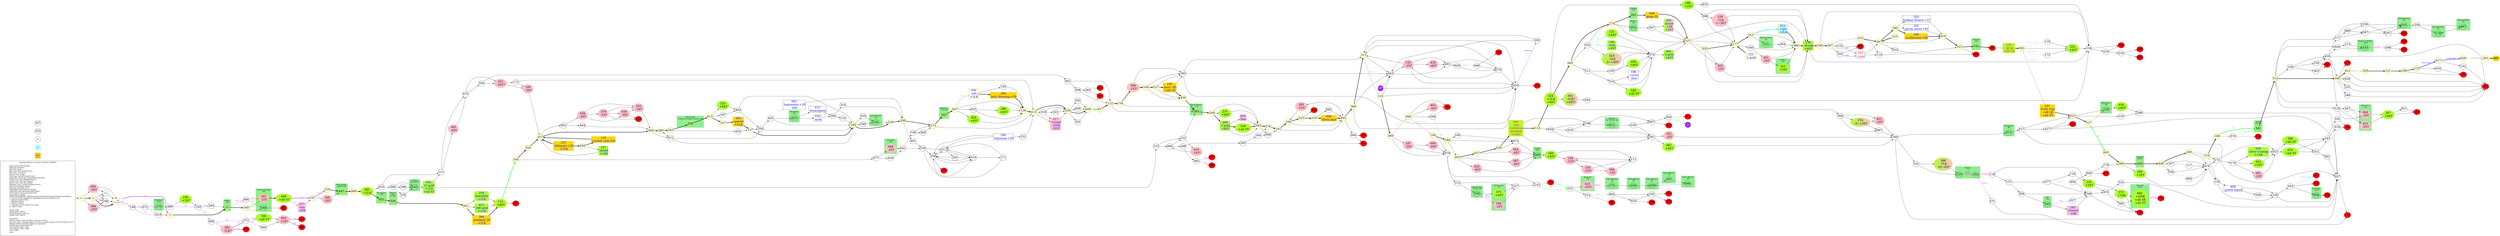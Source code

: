 digraph "Fighting Fantasy: Creature of Havoc" {
	// graph defaults
	rankdir=LR
	mclimit=50
	nodesep=.3 // changes horizontal separation of nodes
	ranksep=.4 // changes vertical separation of nodes
	node [height=.7
		width=.7
		shape=ellipse
		margin=0]
	edge[weight=5]

	// a box for a graph label
	// note that you can override the defaults set above
	title [label = "Fighting Fantasy: Creature of Havoc 24/04/05\n\n \
		Light Green Fill: Benefits\l \
		Pink Fill: Penalties\l \
		Red Fill: Death\l \
		Blue Text: Key Items/Events\l \
		Red Text: Lost Items\l \
		Purple Text: Shops\l \
		Blue Line: Forced Items/Events\l \
		Light Blue Text/Line: Optional Items/Events\l \
		Purple Line: Dice Related Events\l \
		Green Line: Stat Test Passed\l \
		Brown Line: Stat Test Failed\l \
		Magenta Line: Combat Related Events\l \
		Grey Line: Hidden Option\l \
		Red Line: Possible Error\l \
		Gold/Yellow Fill: Required Nodes\l \
		Light Blue Fill: Recommended Nodes\l \
		Gold Outline: Recommended Path\l \
		Green Box: Combat\l \
		SK/ST/LK/AS/AR/TM: Skill/Stamina/Luck/Attack Strength/Attack Round/Time\l \
		?: Chance of this happening, depending on instructions in text\l \
		*: Special Combat Rules\l \
		-: Negative Status\l \
		+: Positive Status\l \
		^: Damage can be reduced by items\l \
		@: Take 2 items\l\l \
		Starts with:\l \
		Initial Skill: 1d6+6\l \
		Initial Stamina: 2d6+12\l \
		Initial Luck: 1d6+6\l\l \
		Comments:\l \
		Wizard version intro contains numerous errors.\l \
		You only take 1 damage when you lose an attack round, and luck reduces it to 0.\l \
		Rolling double instantly defeats an opponent.\l \
		shield: ignore door bash-1ST\l \
		sack: ignore take 1 item\l \
		breastplate: -1SK, +2AS\l \
		nuts: +4ST\l \
		none\l \
		"
		shape = "box"
		margin = 0.1]

	subgraph Required {
		node [style = "filled" color = "gold" fillcolor = "gold" fontcolor = "blue" shape = "rect"]

		056
		106
		110
		141
		192
		237
		283
		306
		360
		438
		460 [fontcolor = "black" shape = "octagon"]
	}

	subgraph Required2 {
		node [style = "filled" color = "gold2" fillcolor = "gold2" fontcolor = "blue" shape = "rect"]
		req2
	}

	subgraph Recommended {
		node [penwidth = 3 color = "gold"]


		001
		185
		399 [shape = "rect" fontcolor = "blue"]
		308
		205
		160
		292
		446 [style = "filled" fillcolor = "greenyellow"]
		101
		234
		447
		089
		382 [style = "filled" fillcolor = "greenyellow"]
		051
		320
		281
		306
		115 [style = "filled" fillcolor = "greenyellow"]
		166
		358
		257
		237
		458
		110
		257
		309
		280
		342
		258
		013
		147
		283
		137
		144
		239
		298
		373
		241
		007
		200
		360
		138
		015
		436
		049
		457
		122
		154
		396 [style = "filled" fillcolor = "pink"]
		100
		327
		192
		450
		263
		209
		249 [style = "filled" fillcolor = "greenyellow"]
		318 [style = "filled" fillcolor = "greenyellow"]
		293
		276
		161
		104
		323
		220
		056 [shape = "rect" fontcolor = "blue"]
		405
		300
		213
		233
		369
		090
		140
		184
		003
		437
		038
		442 [style = "filled" fillcolor = "greenyellow"]
		123
		324 [style = "filled" fillcolor = "greenyellow"]
		095
		274
		291
		438
		107
		055
		177
		125 [shape = "rect" fontcolor = "blue"]
		177
		252
		011 [style = "filled" fillcolor = "paleturquoise1"]
		386
		130 [style = "filled" fillcolor = "greenyellow"]
		190
		307
		255
		267
		215
		267
		380
		106
		018
		315
		145
		287 [style = "filled" fillcolor = "red"]
		235 [style = "filled" fillcolor = "greenyellow"]
		092
		141
		423
		127
		005
		366
		429
		448
		269
		219
		189
		341
		312
		346
		422
		329
		121
		199
		133
		417
		028
		361
		460
	}
	
	subgraph Optional {
		node [style = "filled" color = "paleturquoise1" fillcolor = "paleturquoise1" fontcolor = "blue" shape = "rect"]
		opt
		011
	}

	subgraph Combat {
		style = "filled" color = "palegreen2"

		subgraph cluster_HOBBIT {
			label = "Hobbit\n 5/6"
			205
		}

		subgraph cluster_ARMOURED_KNIGHT {
			label = "Armoured Knight\n 8/9"
			048
			292 [style = "filled" fillcolor = "pink" label = "\N\n -2ST"]
		}
		
		subgraph cluster_CLAWBEAST {
			label = "Clawbeast\n 9/14"
			170
		}
		
		subgraph cluster_FLESH_FEEDER {
			label = "Flesh-Feeder\n 6/6 6/7 6/6"
			447
		}

		subgraph cluster_STRONGARM {
			label = "Strongarm\n 7/8"
			051
		}
		
		subgraph cluster_WARRIOR_THIEF {
			label = "Warrior\n Thief\n 7/7 8/6"
			320
		}

		subgraph cluster_WARRIOR_FIGHTER_IN_LEATHER_ARMOR {
			label = "Warrior 8/9\n Fighter in Leather Armour 7/8"
			258
		}
		
		subgraph cluster_HOBBIT2 {
			label = "Hobbit\n 6/6 5/6 6/7"
			042
		}
		
		subgraph cluster_MANIC_BEAST {
			label = "Manic Beast*\n 7/8"
			263
		}
		
		subgraph cluster_DEVOURER {
			label = "Devourer\n 10/8"
			088 [style = "filled" color = "pink" label = "\N\n -2ST"]
		}
		
		subgraph cluster_GIANT_HORNET {
			label = "Giant Hornet*\n 6/7"
			332
		}

		subgraph cluster_BLOOD_ORC {
			label = "Blood Orc\n 7/7 7/8"
			241
		}
		
		subgraph cluster_RHINO_MAN {
			label = "Rhino-Man\n 8/9"
			357
		}
		
		subgraph cluster_CARRION_BUG {
			label = "Carrion Bug\n 7/6 8/5 7/5"
			356
		}

		subgraph cluster_CARRION_BUG2 {
			label = "Carrion Bug\n 7/6"
			240 [style = "filled" color = "pink" label = "\N\n -2ST"]
			375 [style = "filled" color = "greenyellow" label = "\N\n +4ST"]
		}
		
		subgraph cluster_BLACK_ELF {
			label = "Black Elf\n 7/6"
			425 [style = "filled" color = "pink" label = "\N\n -1ST!"]
		}
		
		subgraph cluster_CHAOS_WARRIOR {
			label = "Chaos Warrior\n 9/8"
			275
		}
		
		subgraph cluster_CHAOS_WARRIOR2 {
			label = "Chaos Warrior\n 8/7"
			256
		}
		
		subgraph cluster_CHAOS_WARRIOR3 {
			label = "Chaos Warrior\n 9/7"
			039
		}
		
		subgraph cluster_CHAOS_WARRIOR4 {
			label = "Chaos Warrior\n 7/8"
			397
		}
		
		subgraph cluster_CHAOS_WARRIOR5 {
			label = "Chaos Warrior\n 8/8"
			046
		}
		
		subgraph cluster_GUARD {
			label = "Guard\n 9/10"
			098
		}
		
		subgraph cluster_ZOMBIE {
			label = "Zombie\n 6/7 7/7 6/6 7/6"
			411
		}

		subgraph cluster_HALF_ORC {
			label = "Half-Orc\n 6/6"
			251
		}
		
		subgraph cluster_VILLAGER {
			label = "Villager\n 7/8"
			291
		}
		
		subgraph cluster_ROSINA_OF_DREE {
			label = "Rosina of Dree\n 8/7"
			151
		}
		
		subgraph cluster_STALLION {
			label = "Stallion\n 7/9"
			355 [style = "filled" color = "greenyellow" label = "\N\n +5ST"]
		}
		
		subgraph cluster_ELEVEN {
			label = "Eleven\n 7/9"
			229
			352
		}
		
		subgraph cluster_THUGRUFF {
			label = "Thugruff\n 11/14"
			082 [style = "filled" color = "greenyellow" label = "\N\n +2ISK\n +all SK\n +all ST"]
		}
		
		subgraph cluster_ELF {
			label = "Elf\n 7/6"
			103
		}

		subgraph cluster_WOODCUTTER {
			label = "Woodcutter\n 8/9"
			012
		}

		subgraph cluster_OPHIDIOTAUR {
			label = "Ophidotaur*\n 9/8"
			238
		}
		
		subgraph cluster_TOADMAN {
			label = "Toadman\n 9/9"
			145
		}
		
		subgraph cluster_BRIGAND {
			label = "Brigand\n 8/9 8/7"
			429
		}
		
		subgraph cluster_GLUEVINES {
			label = "Gluevines\n 10/13"
			004
		}
		
		subgraph cluster_GOBLIN {
			label = "Goblin\n 6/5 5/5"
			341
		}
		
		subgraph cluster_QUIMMEL_BONE {
			label = "Quimmel Bone\n 8/7"
			031
		}
		
		subgraph cluster_QUIMMEL_BONE2 {
			label = "Quimmel Bone\n 8/7"
			407
		}
		
		subgraph cluster_QUIMMEL_BONE3 {
			label = "Quimmel Bone\n 8/7"
			178
		}
		
		subgraph cluster_MASTER_OF_HELLFIRE {
			label = "Master of Hellfire\n 14/14"
			143
		}

		subgraph cluster_BLOOD_ORC2 {
			label = "Blood Orc\n 7/5"
			064 [style = "filled" color = "pink" label = "\N\n -2ST"]
			452 [style = "filled" color = "pink" label = "\N\n -2ST"]
		}

		cbt
	}

	subgraph Death {
		node [style = "filled" color = "red"]
		010
		014
		030
		035
		036
		043
		047
		060
		068
		071
		074
		078
		080
		083
		094
		099
		105
		108
		109
		135
		175
		179
		193
		194
		196
		214
		228
		260
		278
		286
		287
		294
		296
		302
		305
		317
		321
		336
		338
		339
		345
		370
		392
		413
		418
		434
		439
		445
	}

	subgraph Boost {
		node [style = "filled" color = "greenyellow"]
		002 [shape = "rect" fontcolor = "blue" label = "\N\n 12 gold\n +1LK\n +all ST"]
		011 [shape = "rect" fontcolor = "blue" label = "\N\n rope\n +2LK"] // blue-steam, swamps of toadmen southern shores of Deedlewater
		026 [shape = "rect" fontcolor = "blue" label = "\N\n silver coating\n +1SK"]
		070 [label = "\N\n +all ST"]
		091 [shape = "rect" fontcolor = "blue" label = "\N\n 3 gold\n +4ST"]
		115 [label = "\N\n +4ST"]
		130 [shape = "rect" fontcolor = "blue" label = "\N\n -drunk\n +4ST"]
		131 [label = "\N\n +4ST"]
		141 [shape = "rect" fontcolor = "blue" label = "\N\n truth ring\n +all LK\n +all ST"]
		146 [shape = "rect" fontcolor = "blue" label = "\N\n nuts\n +4ST"]
		186 [label = "\N\n +all ST"]
		192 [shape = "rect" fontcolor = "blue" label = "\N\n marr:-93\n +all LK"]
		197 [shape = "rect" fontcolor = "blue" label = "\N\n shield\n +1SK"]
		200 [shape = "rect" fontcolor = "blue" label = "\N\n info\n +2LK"]
		206 [label = "\N\n +all ST"]
		207 [label = "\N\n +4ST"]
		216 [label = "\N\n +5ST"]
		222 [label = "\N\n +4ST"]
		223 [label = "\N\n +4ST"]
		230 [label = "\N\n +2ST"]
		231 [label = "\N\n +4ST"]
		235 [shape = "rect" fontcolor = "crimson" label = "\N\n -grog\n +all LK"]
		237 [shape = "rect" fontcolor = "blue" label = "\N\n talisman:+20\n +1LK"]
		249 [shape = "rect" fontcolor = "blue" label = "\N\n 2 gold\n +4ST"]
		259 [shape = "rect" fontcolor = "blue" label = "\N\n bracelets\n +1LK"]
		270 [color = "greenyellow:pink" label = "\N\n -3~+3ST"]
		271 [label = "\N\n +1SK"]
		283 [shape = "rect" fontcolor = "blue" label = "\N\n speech\n +1LK"]
		289 [label = "\N\n +4ST"]
		295 [label = "\N\n +3ST"]
		299 [label = "\N\n +2ST"]
		301 [color = "greenyellow:pink" label = "\N\n -1LK?\n +4ST?"]
		306 [shape = "rect" fontcolor = "blue" label = "\N\n pendant:-20\n +1LK"]
		318 [label = "\N\n +all ST"]
		324 [label = "\N\n +2LK\n +8ST"]
		349 [label = "\N\n +4ST"]
		362 [label = "\N\n +4ST"]
		368 [color = "greenyellow:pink" label = "\N\n -?LK\n +0~4ST"]
		382 [label = "\N\n +2LK"]
		395 [shape = "rect" color = "greenyellow:pink" fontcolor = "blue" label = "\N\n drunk\n -1SK\n +3ST"] // remove at **
		410 [color = "greenyellow:pink" label = "\N\n -1LK\n -3~+4ST"]
		412 [shape = "rect" fontcolor = "blue" label = "\N\n 2d6 gold\n +1LK"]
		416 [label = "\N\n +4ST"]
		420 [label = "\N\n +4ST"]
		426 [label = "\N\n +all ST"]
		442 [shape = "rect" fontcolor = "crimson" label = "\N\n -eye\n -talisman\n -pendant\n +1SK?"] // is it here, or later? 162,362
		446 [label = "\N\n +all ST"]
		453 [label = "\N\n +2ST"]
		456 [label = "\N\n +4ST"]
	}

	subgraph Damage {
		node [style = "filled" color = "pink"]
		009 [label = "\N\n -6ST"]
		019 [label = "\N\n -1ST!"]
		022 [label = "\N\n -4ST"]
		034 [label = "\N\n -5ST"]
		054 [label = "\N\n -4ST"]
		063 [label = "\N\n -1LK?"]
		093 [label = "\N\n -3ST"]
		128 [label = "\N\n -1ST!"]
		149 [label = "\N\n -3ST"]
		150 [label = "\N\n -1ST!"]
		155 [label = "\N\n -1ST"]
		162 [label = "\N\n -2ST"]
		168 [label = "\N\n -2ST"]
		203 [label = "\N\n -1ST"]
		217 [shape = "rect" fontcolor = "blue" label = "\N\n cursed\n -2ISK\n -5IST"]
		242 [label = "\N\n -3ST"]
		243 [shape = "rect" fontcolor = "blue" label = "\N\n coward\n -1SK"]
		247 [label = "\N\n -2ST"]
		277 [shape = "rect" fontcolor = "blue" label = "\N\n eye\n -1SK"]
		282 [label = "\N\n -1LK?"]
		330 [label = "\N\n -1LK\n -1~3ST"]
		334 [label = "\N\n -4ST"]
		350 [shape = "rect" fontcolor = "blue" label = "\N-\n fear"]
		353 [label = "\N\n -2ST?"]
		363 [label = "\N\n -4ST"]
		364 [label = "\N\n -2ST"]
		379 [label = "\N\n -1ST"]
		387 [label = "\N\n -4ST"]
		391 [label = "\N\n -2ST"]
		393 [label = "\N\n -1ST!"]
		396 [label = "\N\n -1ST!"]
		398 [label = "\N\n -1ST"]
		402 [label = "\N\n -4ST"]
		421 [label = "\N\n -2ST"]
		428 [label = "\N\n -4ST"]
		451 [label = "\N\n -2ST"]
	}

	subgraph Key_Item {
		node [fontcolor = "blue" shape = "rect"]
		023 [fontcolor = "crimson" label = "\N\n -rope"]
		056 [label = "\N\n elven dust"]
		062 [label = "\N\n legionaire:+29\n info"] // turn right
		106 [label = "\N\n sculliweed:+49"]
		110 [label = "\N\n crystal club:333"]
		125 [label = "\N\n 2 gold"]
		181 [label = "\N\n purity plant:+81"]
		188 [label = "\N\n -curse\n -fear"]
		250 [label = "\N\n sack"]
		290 [label = "\N\n talisman:+20"]
		325 [label = "\N\n fishbait flower:+27"]
		360 [label = "\N\n holy blessing:+50"] // grab
		399 [label = "\N\n message:337"]
		400 [label = "\N\n green liquid"]
		415 [label = "\N\n breastplate"]
		438 [label = "\N\n grog:-52"]
	}
	
	subgraph Teleport {
		node [style = "filled" color = "purple" fontcolor="white" fixedsize = true label = "To\n 037"]
		037 [label = "\N"]
		037.1
	}

	title -> 001
	001 -> 093
	001 -> 364
	001 -> 185 [penwidth = 3]
	002 -> 153
	002 -> 311
	003 -> 387
	003 -> 022
	003 -> 437 [penwidth = 3]
	004 -> 036
	005 -> 366 [penwidth = 3]
	006 -> 445
	006 -> 030
	007 -> 200 [penwidth = 3 color = "grey" fontcolor = "grey" label = "speech"]
	007 -> 420
	007 -> 025
	007 -> 138
	008 -> 414
	009 -> 079
	011 -> 386 [penwidth = 3]
	012 -> 017
	013 -> 223
	013 -> 187
	013 -> 147 [penwidth = 3]
	015 -> 217
	015 -> 319
	015 -> 436 [penwidth = 3]
	016 -> 074
	017 -> 427
	017 -> 423
	017 -> 057
	018 -> 315 [penwidth = 3]
	019 -> 084
	020 -> 040 [color = "grey" fontcolor = "grey" label = "talisman"]
	020 -> 279
	021 -> 109
	022 -> 098
	023 -> 267
	023 -> 114
	024 -> 332
	025 -> 289
	025 -> 138
	026 -> 052
	027 -> 348
	028 -> 361 [penwidth = 3 color = "grey" fontcolor = "grey" label = "crystal club"]
	029 -> 113
	029 -> 143
	031 -> 359
	032 -> 131 [color = "cyan3" fontcolor = "cyan3" label = "-1g"]
	032 -> 146 [color = "cyan3" fontcolor = "cyan3" label = "-2g"]
	032 -> 410
	032 -> 274
	033 -> 311
	033 -> 390
	034 -> 242
	034 -> 135
	037 -> 443
	037 -> 050
	038 -> 442 [penwidth = 3]
	038 -> 073
	039 -> 397
	040 -> 296
	040 -> 279
	041 -> 136
	041 -> 156
	042 -> 002
	044 -> 198
	044 -> 261
	044 -> 253
	045 -> 134
	046 -> 039
	048 -> 392
	049 -> 457 [penwidth = 3 color = "green" fontcolor = "green" label = "LK"]
	049 -> 060 [color = "brown"]
	050 -> 202 [color = "blue" fontcolor = "blue" label = "bracelets"]
	050 -> 339
	051 -> 320 [penwidth = 3]
	052 -> 206
	052 -> 070
	053 -> 068
	054 -> 098
	055 -> 177 [penwidth = 3]
	055 -> 203
	055 -> 130
	056 -> 405 [penwidth = 3]
	057 -> 175
	058 -> 008 [color = "grey" fontcolor = "grey" label = "truth ring"]
	058 -> 414
	059 -> 302
	061 -> 334
	061 -> 444
	062 -> 298
	063 -> 014 [color = "purple:black" fontcolor = "purple" label = "1-4"]
	063 -> 260 [color = "purple:black" fontcolor = "purple" label = "5-6"]
	064 -> 207
	065 -> 182
	065 -> 424
	066 -> 161
	067 -> 454
	067 -> 321
	069 -> 236
	069 -> 097
	070 -> 183
	070 -> 351
	072 -> 419 [color = "purple" fontcolor = "purple" label = "1"]
	072 -> 170 [color = "purple" fontcolor = "purple" label = "2-6"]
	073 -> 098
	075 -> 326
	075 -> 353
	076 -> 434
	077 -> 088
	077 -> 430
	079 -> 142
	079 -> 273
	081 -> 279
	081 -> 020
	082 -> 305 [color = "magenta" fontcolor = "magenta" label = "EST&le;4"]
	084 -> 268
	084 -> 232
	085 -> 405
	086 -> 048 [color = "purple" fontcolor = "purple" label = "1-4"]
	086 -> 292 [color = "purple" fontcolor = "purple" label = "5-6"]
	087 -> 244
	088 -> 041
	089 -> 382 [penwidth = 3]
	090 -> 140 [penwidth = 3 color = "grey" fontcolor = "grey" label = "holy blessing"]
	090 -> 402
	090 -> 286
	090 -> 384
	091 -> 107
	092 -> 119 [color = "grey" fontcolor = "grey" label = "fishbait flower"]
	092 -> 141 [penwidth = 3 color = "grey" fontcolor = "grey" label = "sculliweed"]
	092 -> 173 [color = "grey" fontcolor = "grey" label = "purity plant"]
	092 -> 222
	093 -> 248
	093 -> 218
	093 -> 399
	095 -> 032
	095 -> 211
	095 -> 274 [penwidth = 3]
	096 -> 177
	096 -> 130
	096 -> 330
	097 -> 031
	097 -> 297
	098 -> 349
	100 -> 327 [penwidth = 3]
	100 -> 365
	100 -> 450
	101 -> 234 [penwidth = 3 color = "purple" fontcolor = "purple" label = "1-3"]
	101 -> 168 [color = "purple" fontcolor = "purple" label = "4-6"]
	102 -> 434
	103 -> 243
	103 -> 027 [color = "magenta" fontcolor = "magenta" label = "win"]
	104 -> 323 [penwidth = 3]
	104 -> 405
	106 -> 018 [penwidth = 3]
	107 -> 055 [penwidth = 3 color = "grey" fontcolor = "grey" label = "grog"]
	107 -> 177
	107 -> 203
	107 -> 130
	110 -> 257 [penwidth = 3]
	111 -> 069
	111 -> 236
	111 -> 097
	113 -> 143
	114 -> 315
	115 -> 166 [penwidth = 3 color = "green" fontcolor = "green" label = "LK"]
	115 -> 071 [color = "brown"]
	116 -> 144
	117 -> 414
	118 -> 216
	118 -> 157
	119 -> 222
	120 -> 388
	121 -> 199 [penwidth = 3]
	122 -> 154 [penwidth = 3]
	122 -> 263
	123 -> 324 [penwidth = 3]
	123 -> 044
	124 -> 216
	126 -> 343
	126 -> 057
	127 -> 005 [penwidth = 3 color = "green" fontcolor = "green" label = "SK"]
	127 -> 238 [color = "brown"]
	128 -> 112 [dir = both]
	128 -> 150
	129 -> 452
	129 -> 064
	129 -> 347
	130 -> 190 [penwidth = 3]
	130 -> 134
	131 -> 374
	132 -> 023 [color = "blue" fontcolor = "blue" label = "rope"]
	132 -> 083
	133 -> 417 [penwidth = 3 color = "blue" fontcolor = "blue" label = "elven dust"]
	133 -> 016
	134 -> 210
	134 -> 035
	136 -> 373
	136 -> 404
	137 -> 144 [penwidth = 3]
	137 -> 204
	138 -> 015 [penwidth = 3]
	139 -> 400
	139 -> 126
	140 -> 079
	140 -> 184 [penwidth = 3]
	141 -> 423 [penwidth = 3]
	142 -> 221 [color = "green" fontcolor = "green" label = "LK"]
	142 -> 193 [color = "brown"]
	143 -> 266 [color = "magenta" fontcolor = "magenta" label = "EST&le;2"]
	144 -> 239 [penwidth = 3]
	144 -> 024
	144 -> 180
	145 -> 287 [penwidth = 3]
	146 -> 374
	147 -> 283 [penwidth = 3]
	148 -> 419 [color = "purple" fontcolor = "purple" label = "1-2"]
	148 -> 072 [color = "purple" fontcolor = "purple" label = "3-6"]
	149 -> 257
	150 -> 398
	150 -> 112
	151 -> 264
	152 -> 302
	153 -> 232
	153 -> 084
	154 -> 396 [penwidth = 3]
	154 -> 263
	155 -> 428
	155 -> 081
	155 -> 213
	155 -> 050
	156 -> 354
	156 -> 212
	156 -> 310
	157 -> 377
	157 -> 284
	158 -> 459
	158 -> 303
	158 -> 254
	159 -> 138
	160 -> 292 [penwidth = 3 color = "green" fontcolor = "green" label = "LK"]
	160 -> 048 [color = "brown"]
	161 -> 405
	161 -> 104 [penwidth = 3]
	162 -> 244
	163 -> 023 [color = "blue" fontcolor = "blue" label = "rope"]
	163 -> 083
	164 -> 276
	164 -> 066
	165 -> 408 [color = "purple" fontcolor = "purple" label = "1-3"]
	165 -> 344 [color = "purple" fontcolor = "purple" label = "4-6"]
	166 -> 358 [penwidth = 3]
	166 -> 077
	167 -> 117 [color = "grey" fontcolor = "grey" label = "truth ring"]
	167 -> 414
	168 -> 447
	169 -> 073
	170 -> 389
	171 -> 354
	171 -> 212
	172 -> 015
	172 -> 149
	173 -> 222
	174 -> 366
	176 -> 453
	176 -> 391
	176 -> 026
	177 -> 125 [penwidth = 3 dir = both color = "grey:black" fontcolor = "grey" label = "grog"]
	177 -> 252 [penwidth = 3]
	177 -> 340
	178 -> 407 [dir = both]
	180 -> 332
	181 -> 018
	182 -> 078
	182 -> 094
	183 -> 076
	183 -> 102
	184 -> 003
	184 -> 169
	184 -> 073
	185 -> 399 [penwidth = 3]
	185 -> 218
	185 -> 248
	186 -> 063
	187 -> 403
	188 -> 374
	189 -> 341 [penwidth = 3 color = "green" fontcolor = "green" label = "SK"]
	189 -> 376 [color = "brown"]
	190 -> 307 [penwidth = 3]
	190 -> 134
	191 -> 368
	191 -> 229
	192 -> 365
	192 -> 450 [penwidth = 3]
	193 -> 221 [color = "green" fontcolor = "green" label = "SK"]
	195 -> 374
	195 -> 456
	197 -> 257
	198 -> 411
	198 -> 067
	199 -> 074
	199 -> 133 [penwidth = 3]
	200 -> 159
	200 -> 360 [penwidth = 3]
	201 -> 049
	202 -> 443
	202 -> 213
	203 -> 130
	203 -> 177
	204 -> 435
	204 -> 144
	205 -> 160 [penwidth = 3]
	205 -> 086 [color = "magenta" fontcolor = "magenta" label = "AR > 3"]
	206 -> 351
	206 -> 183
	207 -> 109
	207 -> 021
	208 -> 265
	208 -> 122
	209 -> 231
	209 -> 249 [penwidth = 3]
	209 -> 293
	210 -> 224
	210 -> 035
	211 -> 316
	211 -> 195
	212 -> 245
	212 -> 354
	212 -> 310
	213 -> 233 [penwidth = 3 color = "grey" fontcolor = "grey" label = "talisman"]
	213 -> 443
	213 -> 050
	216 -> 271
	216 -> 455
	217 -> 436
	218 -> 399
	219 -> 272
	219 -> 139
	219 -> 189 [penwidth = 3]
	220 -> 056 [penwidth = 3]
	220 -> 085
	221 -> 425
	221 -> 313
	222 -> 134
	223 -> 403
	224 -> 196
	224 -> 294
	225 -> 302
	226 -> 261
	226 -> 067
	227 -> 142
	229 -> 352 [color = "magenta" fontcolor = "magenta" label = "ST&le;2/\n EST&le;2"]
	230 -> 165
	231 -> 293
	232 -> 263
	232 -> 019
	233 -> 369 [penwidth = 3]
	233 -> 443
	233 -> 050
	234 -> 447 [penwidth = 3]
	235 -> 092 [penwidth = 3]
	236 -> 031
	236 -> 297
	237 -> 458 [penwidth = 3]
	238 -> 416
	239 -> 298 [penwidth = 3]
	240 -> 227
	241 -> 007 [penwidth = 3]
	242 -> 309
	243 -> 348
	244 -> 191
	244 -> 057
	244 -> 012
	245 -> 354
	245 -> 310
	246 -> 302
	247 -> 079
	247 -> 009
	248 -> 399
	249 -> 318 [penwidth = 3]
	249 -> 350
	249 -> 293
	250 -> 394
	251 -> 367
	252 -> 011 [penwidth = 3 color = "cyan3" fontcolor = "cyan3" label = "-2g"]
	252 -> 151
	252 -> 386
	253 -> 198
	253 -> 261
	254 -> 047
	254 -> 459
	255 -> 267 [penwidth = 3]
	255 -> 114
	256 -> 039
	257 -> 237 [penwidth = 3 dir = both color = "grey:black" fontcolor = "grey" label = "pendant"]
	257 -> 061
	257 -> 309 [penwidth = 3]
	258 -> 013 [penwidth = 3]
	259 -> 115
	261 -> 362
	261 -> 162
	262 -> 049
	263 -> 209 [penwidth = 3]
	264 -> 386
	265 -> 418 [color = "green" fontcolor = "green" label = "LK"]
	265 -> 060 [color = "brown"]
	266 -> 194
	266 -> 105
	267 -> 215 [penwidth = 3 dir = both color = "grey:black" fontcolor = "grey" label = "grog"]
	267 -> 053
	267 -> 380 [penwidth = 3]
	267 -> 018
	268 -> 285
	268 -> 383
	269 -> 219 [penwidth = 3 color = "grey" fontcolor = "grey" label = "truth ring"]
	269 -> 414
	270 -> 087
	270 -> 421
	271 -> 043
	271 -> 082
	272 -> 176
	272 -> 052
	273 -> 356
	273 -> 227
	274 -> 291 [penwidth = 3]
	274 -> 251
	274 -> 107
	275 -> 256
	276 -> 161 [penwidth = 3]
	277 -> 101
	279 -> 155
	279 -> 213
	279 -> 050
	280 -> 371 [dir = both]
	280 -> 342 [penwidth = 3]
	281 -> 306 [penwidth = 3]
	281 -> 259
	281 -> 412
	282 -> 099 [color = "purple:black" fontcolor = "purple" label = "1-3"]
	282 -> 372 [color = "purple:black" fontcolor = "purple" label = "4-6"]
	283 -> 137 [penwidth = 3]
	284 -> 103
	284 -> 348
	285 -> 445
	285 -> 164
	287 -> 235 [penwidth = 3 color = "grey" fontcolor = "grey" label = "grog"]
	288 -> 042
	289 -> 138
	290 -> 331
	290 -> 354
	290 -> 212
	291 -> 438 [penwidth = 3]
	292 -> 446 [penwidth = 3]
	293 -> 276 [penwidth = 3]
	293 -> 066
	295 -> 414
	297 -> 228
	297 -> 031
	298 -> 373 [penwidth = 3]
	298 -> 401
	299 -> 096
	299 -> 433
	300 -> 443
	300 -> 050
	300 -> 213 [penwidth = 3]
	301 -> 045
	303 -> 459
	303 -> 047
	304 -> 087
	304 -> 421
	304 -> 270
	306 -> 115 [penwidth = 3]
	307 -> 255 [penwidth = 3 color = "grey" fontcolor = "grey" label = "grog"]
	307 -> 132
	307 -> 163
	308 -> 205 [penwidth = 3]
	309 -> 280 [penwidth = 3]
	309 -> 371
	310 -> 290 [color = "grey" fontcolor = "grey" label = "pendant"]
	310 -> 171
	310 -> 354
	310 -> 212
	311 -> 363
	311 -> 075
	312 -> 346 [penwidth = 3]
	312 -> 029
	312 -> 129
	312 -> 158
	312 -> 111
	312 -> 302
	313 -> 065 [color = "green" fontcolor = "green" label = "LK"]
	313 -> 338 [color = "brown"]
	314 -> 298
	315 -> 068
	315 -> 145 [penwidth = 3]
	316 -> 426
	316 -> 188
	316 -> 374
	318 -> 293 [penwidth = 3]
	319 -> 217
	319 -> 322
	319 -> 436
	320 -> 281 [penwidth = 3]
	322 -> 436
	323 -> 439
	323 -> 220 [penwidth = 3]
	324 -> 301
	324 -> 095 [penwidth = 3]
	324 -> 304
	324 -> 299
	325 -> 018
	326 -> 441
	326 -> 353
	327 -> 192 [penwidth = 3]
	327 -> 450
	327 -> 365
	328 -> 126
	329 -> 121 [penwidth = 3]
	330 -> 177
	330 -> 130
	331 -> 015
	332 -> 239
	334 -> 034
	334 -> 379
	334 -> 242
	335 -> 057
	340 -> 451
	340 -> 386
	341 -> 312 [penwidth = 3]
	342 -> 258 [penwidth = 3]
	342 -> 432
	343 -> 004
	343 -> 278
	343 -> 214 [color = "cyan3" fontcolor = "cyan3" label = "-green liquid"]
	344 -> 205
	346 -> 059
	346 -> 422 [penwidth = 3]
	346 -> 246
	346 -> 370
	346 -> 225
	347 -> 452
	347 -> 064
	348 -> 455
	348 -> 043
	349 -> 112
	349 -> 128
	350 -> 293
	351 -> 381
	351 -> 183
	352 -> 118 [color = "magenta" fontcolor = "magenta" label = "EST&le;2"]
	352 -> 431 [color = "magenta" fontcolor = "magenta" label = "ST&le;2"]
	353 -> 172
	353 -> 149
	354 -> 179
	354 -> 310
	354 -> 212
	355 -> 386
	356 -> 240 [color = "magenta" fontcolor = "magenta" label = "AR>3\n escape"]
	356 -> 375
	357 -> 250
	357 -> 415
	358 -> 257 [penwidth = 3]
	359 -> 178
	359 -> 407
	360 -> 138 [penwidth = 3]
	361 -> 460 [penwidth = 3]
	362 -> 244
	363 -> 075
	364 -> 218
	364 -> 399
	364 -> 248
	365 -> 050
	365 -> 213
	365 -> 443
	366 -> 429 [penwidth = 3]
	366 -> 295
	367 -> 107
	367 -> 395
	368 -> 229
	369 -> 090 [penwidth = 3 color = "grey" fontcolor = "grey" label = "speech"]
	369 -> 079
	369 -> 247
	371 -> 144
	371 -> 204
	372 -> 186 [color = "purple" fontcolor = "purple" label = "1-4"]
	372 -> 440 [color = "purple" fontcolor = "purple" label = "5-6"]
	373 -> 015
	373 -> 241 [penwidth = 3]
	374 -> 091
	374 -> 107
	375 -> 227
	376 -> 341 [color = "green" fontcolor = "green" label = "LK"]
	376 -> 336 [color = "brown"]
	377 -> 406 [color = "grey" fontcolor = "grey" label = "legionaire"]
	377 -> 124
	377 -> 348
	378 -> 042
	379 -> 034
	379 -> 135
	379 -> 242
	380 -> 325
	380 -> 106 [penwidth = 3]
	380 -> 181
	381 -> 057
	382 -> 051 [penwidth = 3]
	382 -> 033
	383 -> 080 [color = "purple" fontcolor = "purple" label = "1-3"]
	383 -> 317 [color = "purple" fontcolor = "purple" label = "4-6"]
	384 -> 079 [color = "green" fontcolor = "green" label = "LK"]
	384 -> 286 [color = "brown"]
	385 -> 043
	385 -> 082
	386 -> 130 [penwidth = 3]
	387 -> 098
	388 -> 057
	389 -> 230 [color = "purple" fontcolor = "purple" label = "1-4"]
	389 -> 165 [color = "purple" fontcolor = "purple" label = "5-6"]
	390 -> 288
	390 -> 042
	390 -> 378
	391 -> 052
	393 -> 405 [dir = both]
	104 -> 393 [dir = back]
	394 -> 314
	394 -> 116
	395 -> 107
	396 -> 365
	396 -> 100 [penwidth = 3]
	397 -> 046
	398 -> 128
	398 -> 112
	399 -> 308 [penwidth = 3 color = "purple" fontcolor = "purple" label = "1-3"]
	399 -> 148 [color = "purple" fontcolor = "purple" label = "4-6"]
	400 -> 126
	400 -> 328
	401 -> 156
	402 -> 286
	403 -> 144
	403 -> 204
	404 -> 373
	405 -> 300 [penwidth = 3]
	405 -> 006
	406 -> 449
	406 -> 348
	408 -> 282 [color = "purple" fontcolor = "purple" label = "1-3"]
	408 -> 372 [color = "purple" fontcolor = "purple" label = "4-6"]
	409 -> 049
	410 -> 374
	411 -> 226
	412 -> 115
	414 -> 272
	414 -> 139
	415 -> 394
	416 -> 388
	417 -> 028 [penwidth = 3 color = "blue" fontcolor = "blue" label = "crystal club"]
	417 -> 152
	419 -> 308
	420 -> 138
	421 -> 244
	422 -> 329 [penwidth = 3 color = "grey" fontcolor = "grey" label = "marr"]
	422 -> 302
	423 -> 120
	423 -> 238
	423 -> 127 [penwidth = 3]
	424 -> 108
	424 -> 182
	425 -> 275 [color = "magenta" fontcolor = "magenta" label = "AR>2"]
	426 -> 374
	427 -> 423
	427 -> 345
	427 -> 057
	428 -> 081
	429 -> 448 [penwidth = 3]
	430 -> 041
	431 -> 175
	432 -> 137
	433 -> 134
	435 -> 062 [color = "grey" fontcolor = "grey" label = "speech"]
	435 -> 357 [weight = 10]
	435 -> 144
	436 -> 049 [penwidth = 3]
	436 -> 409
	436 -> 262
	436 -> 201
	437 -> 038 [penwidth = 3]
	437 -> 054
	438 -> 107 [penwidth = 3]
	440 -> 063
	441 -> 122
	441 -> 208
	442 -> 198
	442 -> 123 [penwidth = 3]
	442 -> 261
	443 -> 155
	443 -> 081
	444 -> 309
	446 -> 277 [color = "purple" fontcolor = "purple" label = "1-2"]
	446 -> 101 [penwidth = 3 color = "purple" fontcolor = "purple" label = "3-6"]
	447 -> 089 [penwidth = 3]
	448 -> 058
	448 -> 269 [penwidth = 3]
	448 -> 167
	449 -> 010
	449 -> 174
	450 -> 263 [penwidth = 3]
	451 -> 355
	451 -> 386
	452 -> 207
	453 -> 052
	454 -> 037.1 [color = "green" fontcolor = "green" label = "LK"]
	454 -> 413 [color = "brown"]
	455 -> 335
	455 -> 385
	456 -> 374
	457 -> 122 [penwidth = 3]
	458 -> 197
	458 -> 110 [penwidth = 3]
	459 -> 346
	459 -> 029
	459 -> 129
	459 -> 111
	459 -> 302
	
	002 [fontsize=25]
	003 [fontsize=25]
	004 [fontsize=25]
	005 [fontsize=25]
	006 [fontsize=25]
	007 [fontsize=25]
	008 [fontsize=25]
	009 [fontsize=25]
	010 [fontsize=25]
	011 [fontsize=25]
	012 [fontsize=25]
	013 [fontsize=25]
	014 [fontsize=25]
	015 [fontsize=25]
	016 [fontsize=25]
	017 [fontsize=25]
	018 [fontsize=25]
	019 [fontsize=25]
	020 [fontsize=25]
	021 [fontsize=25]
	022 [fontsize=25]
	023 [fontsize=25]
	024 [fontsize=25]
	025 [fontsize=25]
	026 [fontsize=25]
	027 [fontsize=25]
	028 [fontsize=25]
	029 [fontsize=25]
	030 [fontsize=25]
	031 [fontsize=25]
	032 [fontsize=25]
	033 [fontsize=25]
	034 [fontsize=25]
	035 [fontsize=25]
	036 [fontsize=25]
	037 [fontsize=25]
	038 [fontsize=25]
	039 [fontsize=25]
	040 [fontsize=25]
	041 [fontsize=25]
	042 [fontsize=25]
	043 [fontsize=25]
	044 [fontsize=25]
	045 [fontsize=25]
	046 [fontsize=25]
	047 [fontsize=25]
	048 [fontsize=25]
	049 [fontsize=25]
	050 [fontsize=25]
	051 [fontsize=25]
	052 [fontsize=25]
	053 [fontsize=25]
	054 [fontsize=25]
	055 [fontsize=25]
	056 [fontsize=25]
	057 [fontsize=25]
	058 [fontsize=25]
	059 [fontsize=25]
	060 [fontsize=25]
	061 [fontsize=25]
	062 [fontsize=25]
	063 [fontsize=25]
	064 [fontsize=25]
	065 [fontsize=25]
	066 [fontsize=25]
	067 [fontsize=25]
	068 [fontsize=25]
	069 [fontsize=25]
	070 [fontsize=25]
	071 [fontsize=25]
	072 [fontsize=25]
	073 [fontsize=25]
	074 [fontsize=25]
	075 [fontsize=25]
	076 [fontsize=25]
	077 [fontsize=25]
	078 [fontsize=25]
	079 [fontsize=25]
	080 [fontsize=25]
	081 [fontsize=25]
	082 [fontsize=25]
	083 [fontsize=25]
	084 [fontsize=25]
	085 [fontsize=25]
	086 [fontsize=25]
	087 [fontsize=25]
	088 [fontsize=25]
	089 [fontsize=25]
	090 [fontsize=25]
	091 [fontsize=25]
	092 [fontsize=25]
	093 [fontsize=25]
	094 [fontsize=25]
	095 [fontsize=25]
	096 [fontsize=25]
	097 [fontsize=25]
	098 [fontsize=25]
	099 [fontsize=25]
	100 [fontsize=25]
	101 [fontsize=25]
	102 [fontsize=25]
	103 [fontsize=25]
	104 [fontsize=25]
	105 [fontsize=25]
	106 [fontsize=25]
	107 [fontsize=25]
	108 [fontsize=25]
	109 [fontsize=25]
	110 [fontsize=25]
	111 [fontsize=25]
	112 [fontsize=25]
	113 [fontsize=25]
	114 [fontsize=25]
	115 [fontsize=25]
	116 [fontsize=25]
	117 [fontsize=25]
	118 [fontsize=25]
	119 [fontsize=25]
	120 [fontsize=25]
	121 [fontsize=25]
	122 [fontsize=25]
	123 [fontsize=25]
	124 [fontsize=25]
	125 [fontsize=25]
	126 [fontsize=25]
	127 [fontsize=25]
	128 [fontsize=25]
	129 [fontsize=25]
	130 [fontsize=25]
	131 [fontsize=25]
	132 [fontsize=25]
	133 [fontsize=25]
	134 [fontsize=25]
	135 [fontsize=25]
	136 [fontsize=25]
	137 [fontsize=25]
	138 [fontsize=25]
	139 [fontsize=25]
	140 [fontsize=25]
	141 [fontsize=25]
	142 [fontsize=25]
	143 [fontsize=25]
	144 [fontsize=25]
	145 [fontsize=25]
	146 [fontsize=25]
	147 [fontsize=25]
	148 [fontsize=25]
	149 [fontsize=25]
	150 [fontsize=25]
	151 [fontsize=25]
	152 [fontsize=25]
	153 [fontsize=25]
	154 [fontsize=25]
	155 [fontsize=25]
	156 [fontsize=25]
	157 [fontsize=25]
	158 [fontsize=25]
	159 [fontsize=25]
	160 [fontsize=25]
	161 [fontsize=25]
	162 [fontsize=25]
	163 [fontsize=25]
	164 [fontsize=25]
	165 [fontsize=25]
	166 [fontsize=25]
	167 [fontsize=25]
	168 [fontsize=25]
	169 [fontsize=25]
	170 [fontsize=25]
	171 [fontsize=25]
	172 [fontsize=25]
	173 [fontsize=25]
	174 [fontsize=25]
	175 [fontsize=25]
	176 [fontsize=25]
	177 [fontsize=25]
	178 [fontsize=25]
	179 [fontsize=25]
	180 [fontsize=25]
	181 [fontsize=25]
	182 [fontsize=25]
	183 [fontsize=25]
	184 [fontsize=25]
	186 [fontsize=25]
	187 [fontsize=25]
	188 [fontsize=25]
	189 [fontsize=25]
	190 [fontsize=25]
	191 [fontsize=25]
	192 [fontsize=25]
	193 [fontsize=25]
	194 [fontsize=25]
	195 [fontsize=25]
	196 [fontsize=25]
	197 [fontsize=25]
	198 [fontsize=25]
	199 [fontsize=25]
	200 [fontsize=25]
	201 [fontsize=25]
	202 [fontsize=25]
	203 [fontsize=25]
	204 [fontsize=25]
	206 [fontsize=25]
	207 [fontsize=25]
	208 [fontsize=25]
	209 [fontsize=25]
	210 [fontsize=25]
	211 [fontsize=25]
	212 [fontsize=25]
	213 [fontsize=25]
	214 [fontsize=25]
	215 [fontsize=25]
	216 [fontsize=25]
	217 [fontsize=25]
	219 [fontsize=25]
	220 [fontsize=25]
	221 [fontsize=25]
	222 [fontsize=25]
	223 [fontsize=25]
	224 [fontsize=25]
	225 [fontsize=25]
	226 [fontsize=25]
	227 [fontsize=25]
	228 [fontsize=25]
	229 [fontsize=25]
	230 [fontsize=25]
	231 [fontsize=25]
	232 [fontsize=25]
	233 [fontsize=25]
	234 [fontsize=25]
	235 [fontsize=25]
	236 [fontsize=25]
	237 [fontsize=25]
	238 [fontsize=25]
	239 [fontsize=25]
	240 [fontsize=25]
	241 [fontsize=25]
	242 [fontsize=25]
	243 [fontsize=25]
	244 [fontsize=25]
	245 [fontsize=25]
	246 [fontsize=25]
	247 [fontsize=25]
	248 [fontsize=25]
	249 [fontsize=25]
	250 [fontsize=25]
	251 [fontsize=25]
	252 [fontsize=25]
	253 [fontsize=25]
	254 [fontsize=25]
	255 [fontsize=25]
	256 [fontsize=25]
	257 [fontsize=25]
	258 [fontsize=25]
	259 [fontsize=25]
	260 [fontsize=25]
	261 [fontsize=25]
	262 [fontsize=25]
	263 [fontsize=25]
	264 [fontsize=25]
	265 [fontsize=25]
	266 [fontsize=25]
	267 [fontsize=25]
	268 [fontsize=25]
	269 [fontsize=25]
	270 [fontsize=25]
	271 [fontsize=25]
	272 [fontsize=25]
	273 [fontsize=25]
	274 [fontsize=25]
	275 [fontsize=25]
	276 [fontsize=25]
	277 [fontsize=25]
	278 [fontsize=25]
	279 [fontsize=25]
	280 [fontsize=25]
	281 [fontsize=25]
	282 [fontsize=25]
	283 [fontsize=25]
	284 [fontsize=25]
	285 [fontsize=25]
	286 [fontsize=25]
	287 [fontsize=25]
	288 [fontsize=25]
	289 [fontsize=25]
	290 [fontsize=25]
	291 [fontsize=25]
	292 [fontsize=25]
	293 [fontsize=25]
	294 [fontsize=25]
	295 [fontsize=25]
	296 [fontsize=25]
	297 [fontsize=25]
	298 [fontsize=25]
	299 [fontsize=25]
	300 [fontsize=25]
	301 [fontsize=25]
	302 [fontsize=25]
	303 [fontsize=25]
	304 [fontsize=25]
	305 [fontsize=25]
	306 [fontsize=25]
	307 [fontsize=25]
	309 [fontsize=25]
	310 [fontsize=25]
	311 [fontsize=25]
	312 [fontsize=25]
	313 [fontsize=25]
	314 [fontsize=25]
	315 [fontsize=25]
	316 [fontsize=25]
	317 [fontsize=25]
	318 [fontsize=25]
	319 [fontsize=25]
	320 [fontsize=25]
	321 [fontsize=25]
	322 [fontsize=25]
	323 [fontsize=25]
	324 [fontsize=25]
	325 [fontsize=25]
	326 [fontsize=25]
	327 [fontsize=25]
	328 [fontsize=25]
	329 [fontsize=25]
	330 [fontsize=25]
	331 [fontsize=25]
	332 [fontsize=25]
	333 [fontsize=25]
	334 [fontsize=25]
	335 [fontsize=25]
	336 [fontsize=25]
	337 [fontsize=25]
	338 [fontsize=25]
	339 [fontsize=25]
	340 [fontsize=25]
	341 [fontsize=25]
	342 [fontsize=25]
	343 [fontsize=25]
	344 [fontsize=25]
	345 [fontsize=25]
	346 [fontsize=25]
	347 [fontsize=25]
	348 [fontsize=25]
	349 [fontsize=25]
	350 [fontsize=25]
	351 [fontsize=25]
	352 [fontsize=25]
	353 [fontsize=25]
	354 [fontsize=25]
	355 [fontsize=25]
	356 [fontsize=25]
	357 [fontsize=25]
	358 [fontsize=25]
	359 [fontsize=25]
	360 [fontsize=25]
	361 [fontsize=25]
	362 [fontsize=25]
	363 [fontsize=25]
	364 [fontsize=25]
	365 [fontsize=25]
	366 [fontsize=25]
	367 [fontsize=25]
	368 [fontsize=25]
	369 [fontsize=25]
	370 [fontsize=25]
	371 [fontsize=25]
	372 [fontsize=25]
	373 [fontsize=25]
	374 [fontsize=25]
	375 [fontsize=25]
	376 [fontsize=25]
	377 [fontsize=25]
	378 [fontsize=25]
	379 [fontsize=25]
	380 [fontsize=25]
	381 [fontsize=25]
	382 [fontsize=25]
	383 [fontsize=25]
	384 [fontsize=25]
	385 [fontsize=25]
	386 [fontsize=25]
	387 [fontsize=25]
	388 [fontsize=25]
	389 [fontsize=25]
	390 [fontsize=25]
	391 [fontsize=25]
	392 [fontsize=25]
	393 [fontsize=25]
	394 [fontsize=25]
	395 [fontsize=25]
	396 [fontsize=25]
	397 [fontsize=25]
	398 [fontsize=25]
	400 [fontsize=25]
	401 [fontsize=25]
	402 [fontsize=25]
	403 [fontsize=25]
	404 [fontsize=25]
	405 [fontsize=25]
	406 [fontsize=25]
	407 [fontsize=25]
	408 [fontsize=25]
	409 [fontsize=25]
	410 [fontsize=25]
	411 [fontsize=25]
	412 [fontsize=25]
	413 [fontsize=25]
	414 [fontsize=25]
	415 [fontsize=25]
	416 [fontsize=25]
	417 [fontsize=25]
	418 [fontsize=25]
	419 [fontsize=25]
	420 [fontsize=25]
	421 [fontsize=25]
	422 [fontsize=25]
	423 [fontsize=25]
	424 [fontsize=25]
	425 [fontsize=25]
	426 [fontsize=25]
	427 [fontsize=25]
	428 [fontsize=25]
	429 [fontsize=25]
	430 [fontsize=25]
	431 [fontsize=25]
	432 [fontsize=25]
	433 [fontsize=25]
	434 [fontsize=25]
	435 [fontsize=25]
	436 [fontsize=25]
	437 [fontsize=25]
	438 [fontsize=25]
	439 [fontsize=25]
	440 [fontsize=25]
	441 [fontsize=25]
	442 [fontsize=25]
	443 [fontsize=25]
	444 [fontsize=25]
	445 [fontsize=25]
	446 [fontsize=25]
	447 [fontsize=25]
	448 [fontsize=25]
	449 [fontsize=25]
	450 [fontsize=25]
	451 [fontsize=25]
	452 [fontsize=25]
	453 [fontsize=25]
	454 [fontsize=25]
	455 [fontsize=25]
	456 [fontsize=25]
	457 [fontsize=25]
	458 [fontsize=25]
	459 [fontsize=25]
	460 [fontsize=25]
}
